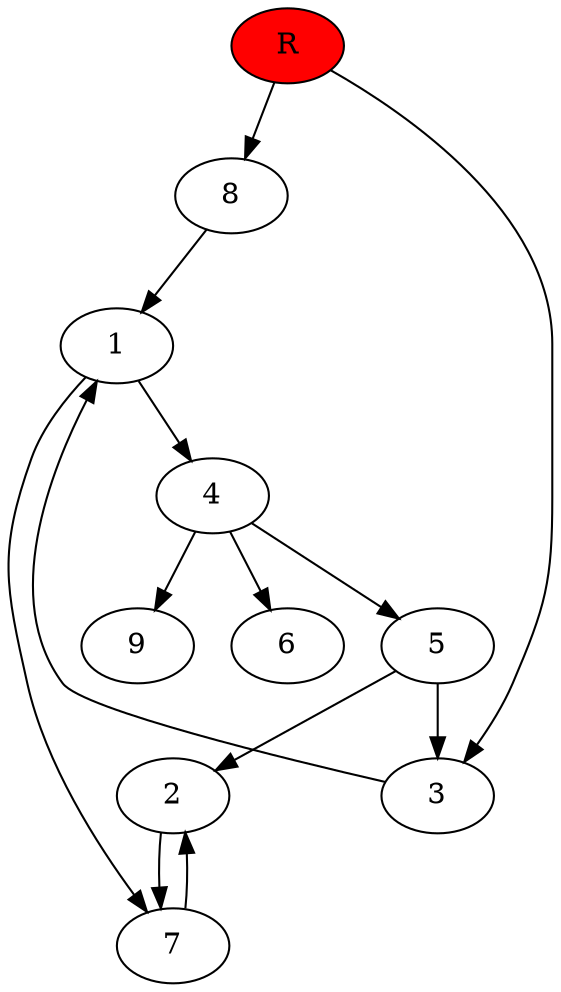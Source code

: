 digraph prb4354 {
	1
	2
	3
	4
	5
	6
	7
	8
	R [fillcolor="#ff0000" style=filled]
	1 -> 4
	1 -> 7
	2 -> 7
	3 -> 1
	4 -> 5
	4 -> 6
	4 -> 9
	5 -> 2
	5 -> 3
	7 -> 2
	8 -> 1
	R -> 3
	R -> 8
}
